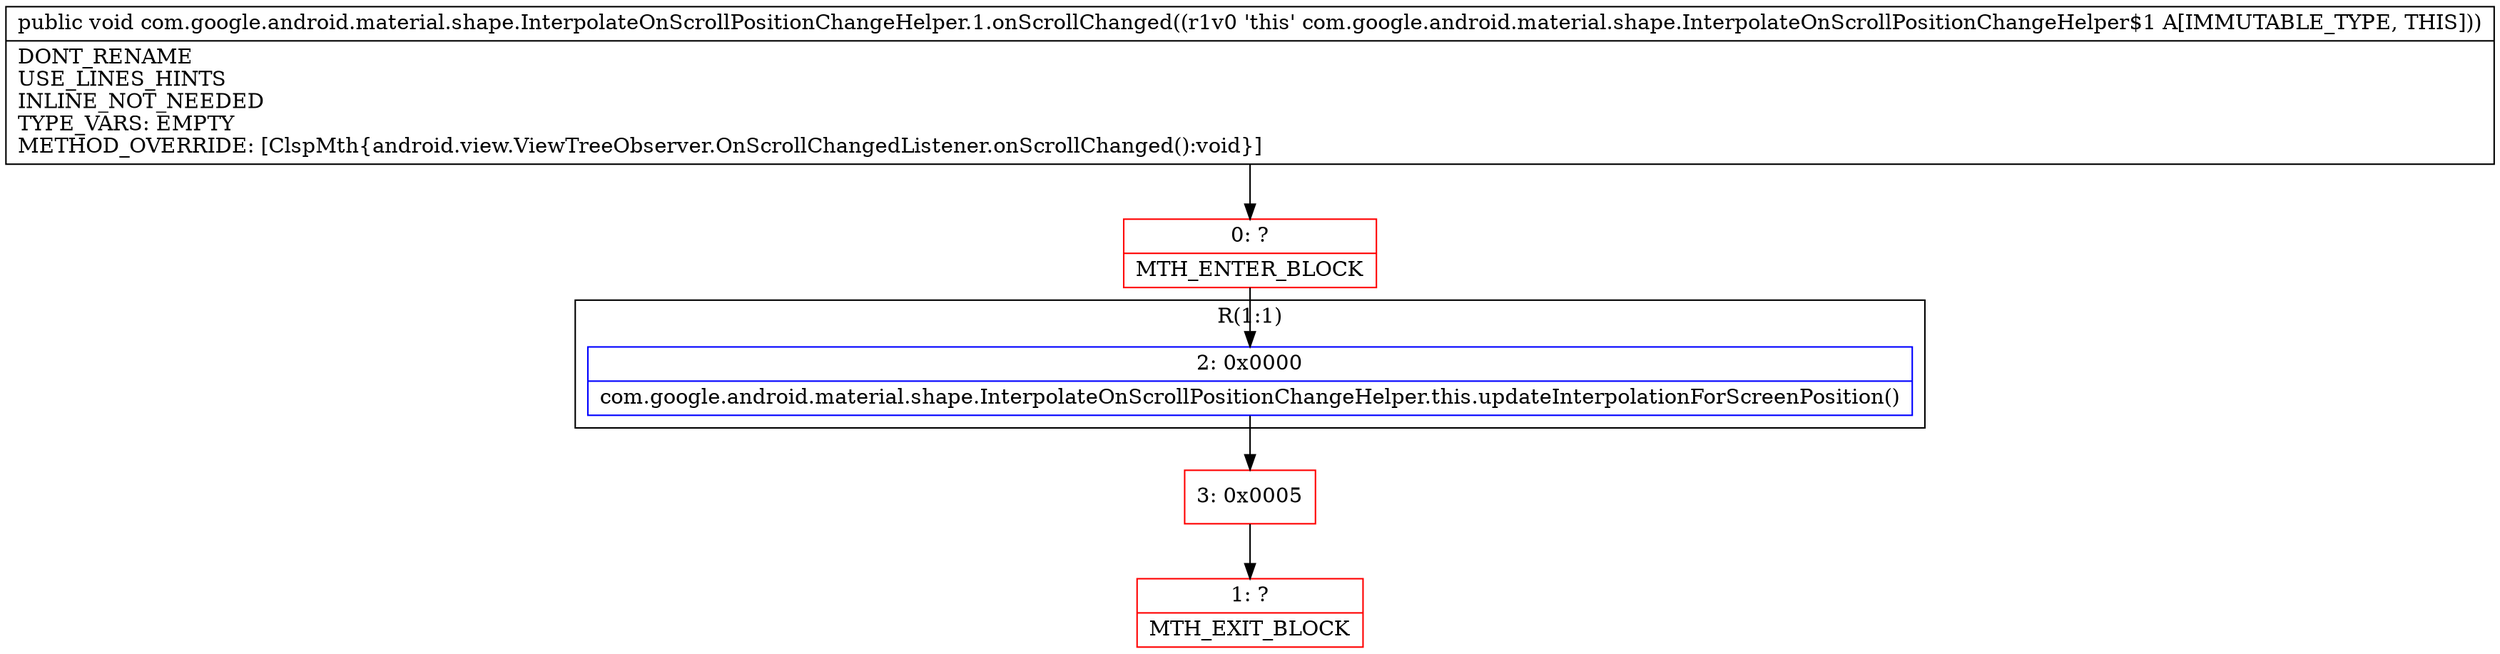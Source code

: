 digraph "CFG forcom.google.android.material.shape.InterpolateOnScrollPositionChangeHelper.1.onScrollChanged()V" {
subgraph cluster_Region_1605267248 {
label = "R(1:1)";
node [shape=record,color=blue];
Node_2 [shape=record,label="{2\:\ 0x0000|com.google.android.material.shape.InterpolateOnScrollPositionChangeHelper.this.updateInterpolationForScreenPosition()\l}"];
}
Node_0 [shape=record,color=red,label="{0\:\ ?|MTH_ENTER_BLOCK\l}"];
Node_3 [shape=record,color=red,label="{3\:\ 0x0005}"];
Node_1 [shape=record,color=red,label="{1\:\ ?|MTH_EXIT_BLOCK\l}"];
MethodNode[shape=record,label="{public void com.google.android.material.shape.InterpolateOnScrollPositionChangeHelper.1.onScrollChanged((r1v0 'this' com.google.android.material.shape.InterpolateOnScrollPositionChangeHelper$1 A[IMMUTABLE_TYPE, THIS]))  | DONT_RENAME\lUSE_LINES_HINTS\lINLINE_NOT_NEEDED\lTYPE_VARS: EMPTY\lMETHOD_OVERRIDE: [ClspMth\{android.view.ViewTreeObserver.OnScrollChangedListener.onScrollChanged():void\}]\l}"];
MethodNode -> Node_0;Node_2 -> Node_3;
Node_0 -> Node_2;
Node_3 -> Node_1;
}

